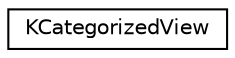 digraph "Graphical Class Hierarchy"
{
  edge [fontname="Helvetica",fontsize="10",labelfontname="Helvetica",labelfontsize="10"];
  node [fontname="Helvetica",fontsize="10",shape=record];
  rankdir="LR";
  Node0 [label="KCategorizedView",height=0.2,width=0.4,color="black", fillcolor="white", style="filled",URL="$classKCategorizedView.html",tooltip="Item view for listing items in a categorized fashion optionally. "];
}
